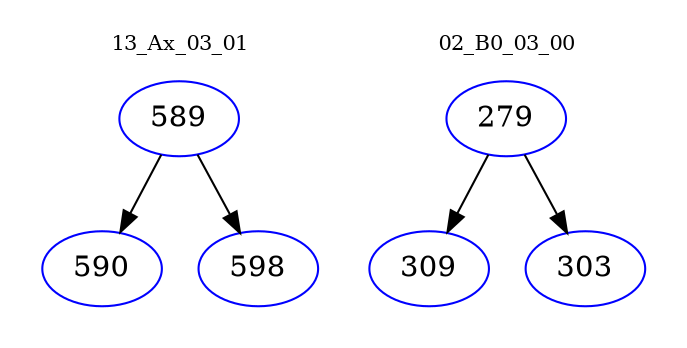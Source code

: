 digraph{
subgraph cluster_0 {
color = white
label = "13_Ax_03_01";
fontsize=10;
T0_589 [label="589", color="blue"]
T0_589 -> T0_590 [color="black"]
T0_590 [label="590", color="blue"]
T0_589 -> T0_598 [color="black"]
T0_598 [label="598", color="blue"]
}
subgraph cluster_1 {
color = white
label = "02_B0_03_00";
fontsize=10;
T1_279 [label="279", color="blue"]
T1_279 -> T1_309 [color="black"]
T1_309 [label="309", color="blue"]
T1_279 -> T1_303 [color="black"]
T1_303 [label="303", color="blue"]
}
}
